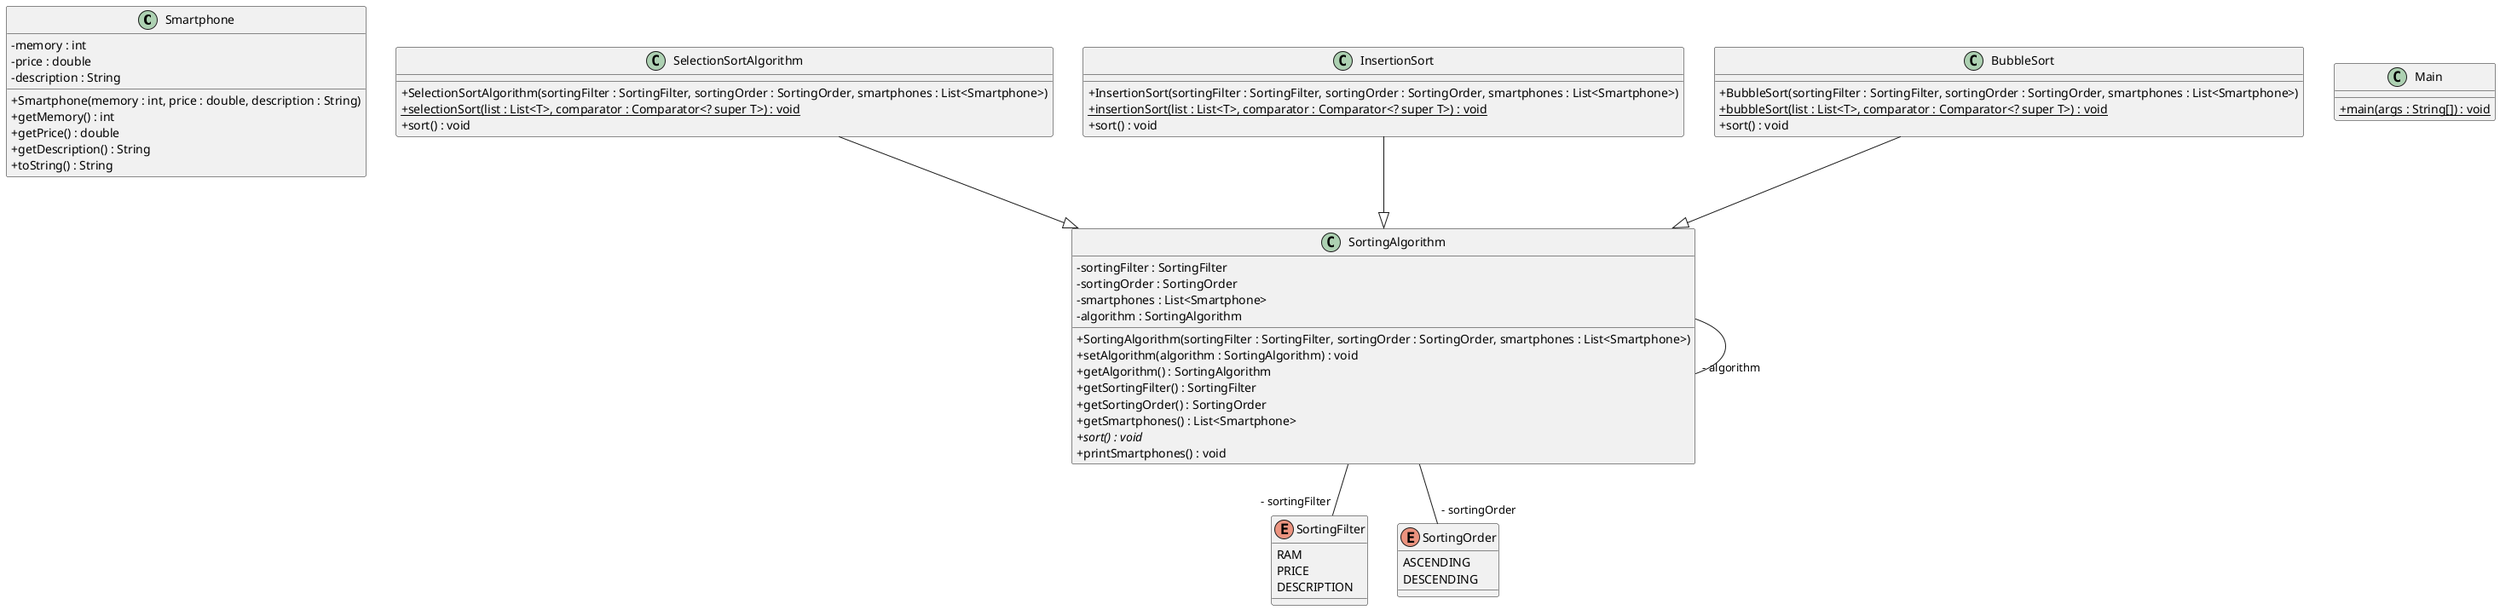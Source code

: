 @startuml
skinparam classAttributeIconSize 0
class Smartphone{
- memory : int
- price : double
- description : String
+ Smartphone(memory : int, price : double, description : String)
+ getMemory() : int
+ getPrice() : double
+ getDescription() : String
+ toString() : String
}
class SelectionSortAlgorithm{
+ SelectionSortAlgorithm(sortingFilter : SortingFilter, sortingOrder : SortingOrder, smartphones : List<Smartphone>)
+ {static} selectionSort(list : List<T>, comparator : Comparator<? super T>) : void
+ sort() : void
}
SelectionSortAlgorithm --|> SortingAlgorithm
class InsertionSort{
+ InsertionSort(sortingFilter : SortingFilter, sortingOrder : SortingOrder, smartphones : List<Smartphone>)
+ {static} insertionSort(list : List<T>, comparator : Comparator<? super T>) : void
+ sort() : void
}
InsertionSort --|> SortingAlgorithm
class SortingAlgorithm{
- sortingFilter : SortingFilter
- sortingOrder : SortingOrder
- smartphones : List<Smartphone>
- algorithm : SortingAlgorithm
+ SortingAlgorithm(sortingFilter : SortingFilter, sortingOrder : SortingOrder, smartphones : List<Smartphone>)
+ setAlgorithm(algorithm : SortingAlgorithm) : void
+ getAlgorithm() : SortingAlgorithm
+ getSortingFilter() : SortingFilter
+ getSortingOrder() : SortingOrder
+ getSmartphones() : List<Smartphone>
+ {abstract} sort() : void
+ printSmartphones() : void
}
class Main{
+ {static} main(args : String[]) : void
}
class BubbleSort{
+ BubbleSort(sortingFilter : SortingFilter, sortingOrder : SortingOrder, smartphones : List<Smartphone>)
+ {static} bubbleSort(list : List<T>, comparator : Comparator<? super T>) : void
+ sort() : void
}
BubbleSort --|> SortingAlgorithm
SortingAlgorithm--"- sortingFilter" SortingFilter
SortingAlgorithm--"- sortingOrder" SortingOrder
SortingAlgorithm--"- algorithm" SortingAlgorithm
enum SortingFilter{
RAM
PRICE
DESCRIPTION
}
enum SortingOrder{
ASCENDING
DESCENDING
}
@enduml